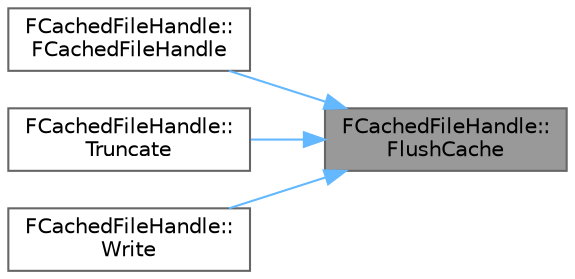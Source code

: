 digraph "FCachedFileHandle::FlushCache"
{
 // INTERACTIVE_SVG=YES
 // LATEX_PDF_SIZE
  bgcolor="transparent";
  edge [fontname=Helvetica,fontsize=10,labelfontname=Helvetica,labelfontsize=10];
  node [fontname=Helvetica,fontsize=10,shape=box,height=0.2,width=0.4];
  rankdir="RL";
  Node1 [id="Node000001",label="FCachedFileHandle::\lFlushCache",height=0.2,width=0.4,color="gray40", fillcolor="grey60", style="filled", fontcolor="black",tooltip=" "];
  Node1 -> Node2 [id="edge1_Node000001_Node000002",dir="back",color="steelblue1",style="solid",tooltip=" "];
  Node2 [id="Node000002",label="FCachedFileHandle::\lFCachedFileHandle",height=0.2,width=0.4,color="grey40", fillcolor="white", style="filled",URL="$d3/d7b/classFCachedFileHandle.html#ac4e1c5c00df7640788778ffe4d53d9a6",tooltip=" "];
  Node1 -> Node3 [id="edge2_Node000001_Node000003",dir="back",color="steelblue1",style="solid",tooltip=" "];
  Node3 [id="Node000003",label="FCachedFileHandle::\lTruncate",height=0.2,width=0.4,color="grey40", fillcolor="white", style="filled",URL="$d3/d7b/classFCachedFileHandle.html#ae19089eb37b85033627dd70c85db19be",tooltip="Truncate the file to the given size (in bytes)."];
  Node1 -> Node4 [id="edge3_Node000001_Node000004",dir="back",color="steelblue1",style="solid",tooltip=" "];
  Node4 [id="Node000004",label="FCachedFileHandle::\lWrite",height=0.2,width=0.4,color="grey40", fillcolor="white", style="filled",URL="$d3/d7b/classFCachedFileHandle.html#a045f5c9b1fc86aebc7e25a391539ef91",tooltip="Write bytes to the file."];
}
